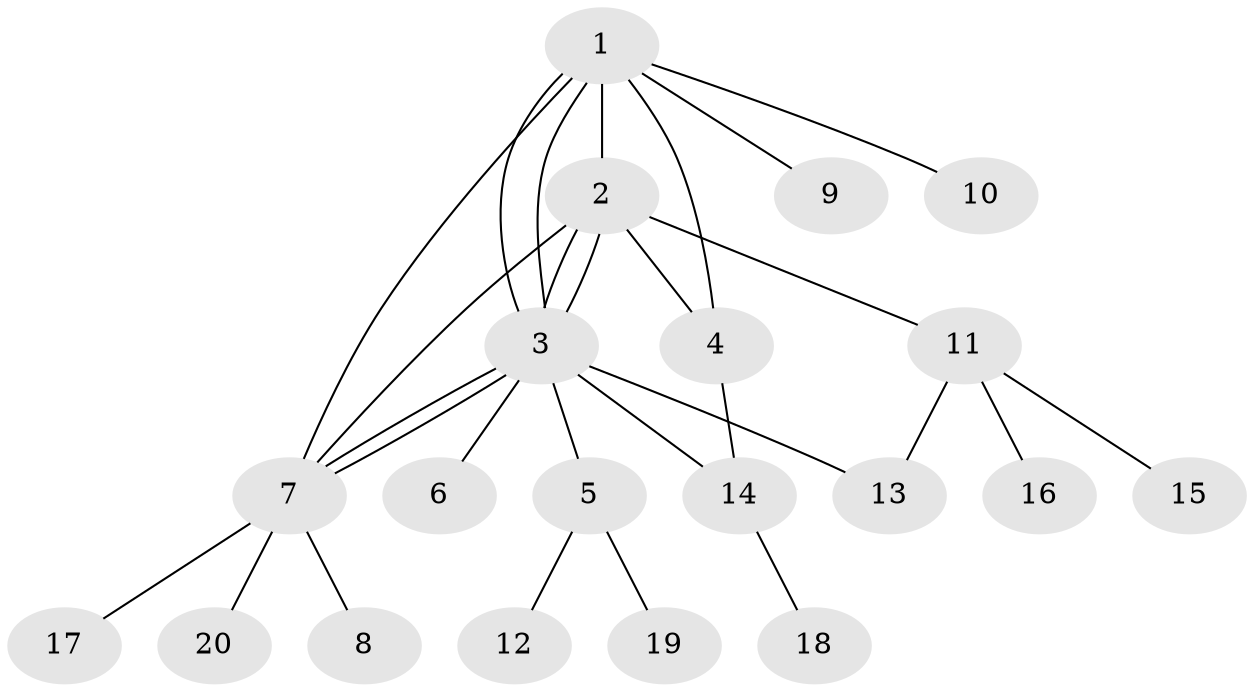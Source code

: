 // Generated by graph-tools (version 1.1) at 2025/46/02/15/25 05:46:28]
// undirected, 20 vertices, 28 edges
graph export_dot {
graph [start="1"]
  node [color=gray90,style=filled];
  1;
  2;
  3;
  4;
  5;
  6;
  7;
  8;
  9;
  10;
  11;
  12;
  13;
  14;
  15;
  16;
  17;
  18;
  19;
  20;
  1 -- 2;
  1 -- 3;
  1 -- 3;
  1 -- 4;
  1 -- 7;
  1 -- 9;
  1 -- 10;
  2 -- 3;
  2 -- 3;
  2 -- 4;
  2 -- 7;
  2 -- 11;
  3 -- 5;
  3 -- 6;
  3 -- 7;
  3 -- 7;
  3 -- 13;
  3 -- 14;
  4 -- 14;
  5 -- 12;
  5 -- 19;
  7 -- 8;
  7 -- 17;
  7 -- 20;
  11 -- 13;
  11 -- 15;
  11 -- 16;
  14 -- 18;
}
